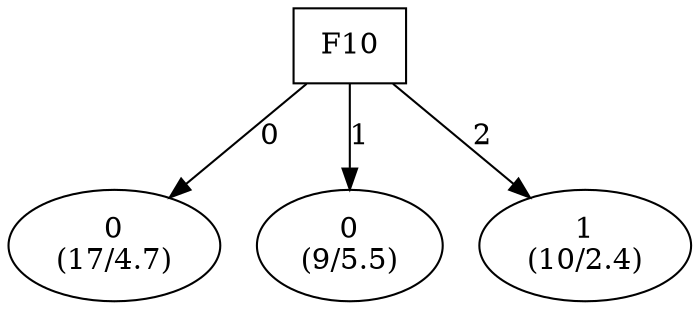 digraph YaDT {
n0 [ shape=box, label="F10\n"]
n0 -> n1 [label="0"]
n1 [ shape=ellipse, label="0\n(17/4.7)"]
n0 -> n2 [label="1"]
n2 [ shape=ellipse, label="0\n(9/5.5)"]
n0 -> n3 [label="2"]
n3 [ shape=ellipse, label="1\n(10/2.4)"]
}
